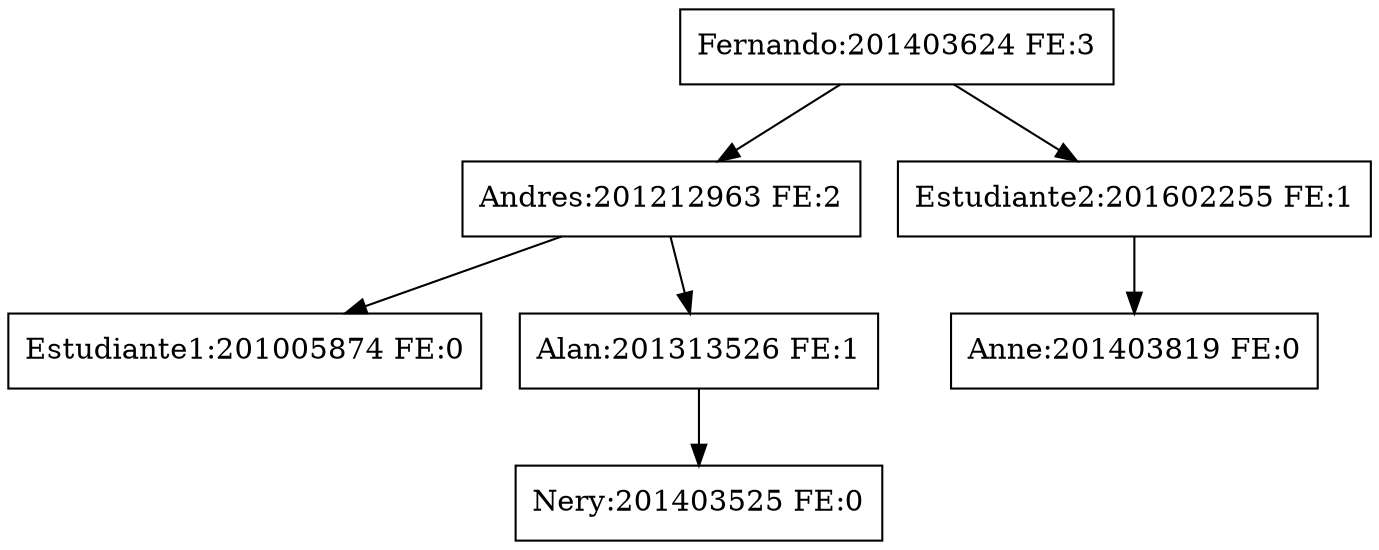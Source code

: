 digraph structs {
	node [shape=record]
	rankdir=TB
	201005874 [label="{Estudiante1:201005874 FE:0}"]
	201212963 [label="{Andres:201212963 FE:2}"]
	201212963 -> 201005874
	201212963 -> 201313526
	201313526 [label="{Alan:201313526 FE:1}"]
	201313526 -> 201403525
	201403525 [label="{Nery:201403525 FE:0}"]
	201403624 [label="{Fernando:201403624 FE:3}"]
	201403624 -> 201212963
	201403624 -> 201602255
	201403819 [label="{Anne:201403819 FE:0}"]
	201602255 [label="{Estudiante2:201602255 FE:1}"]
	201602255 -> 201403819
}
